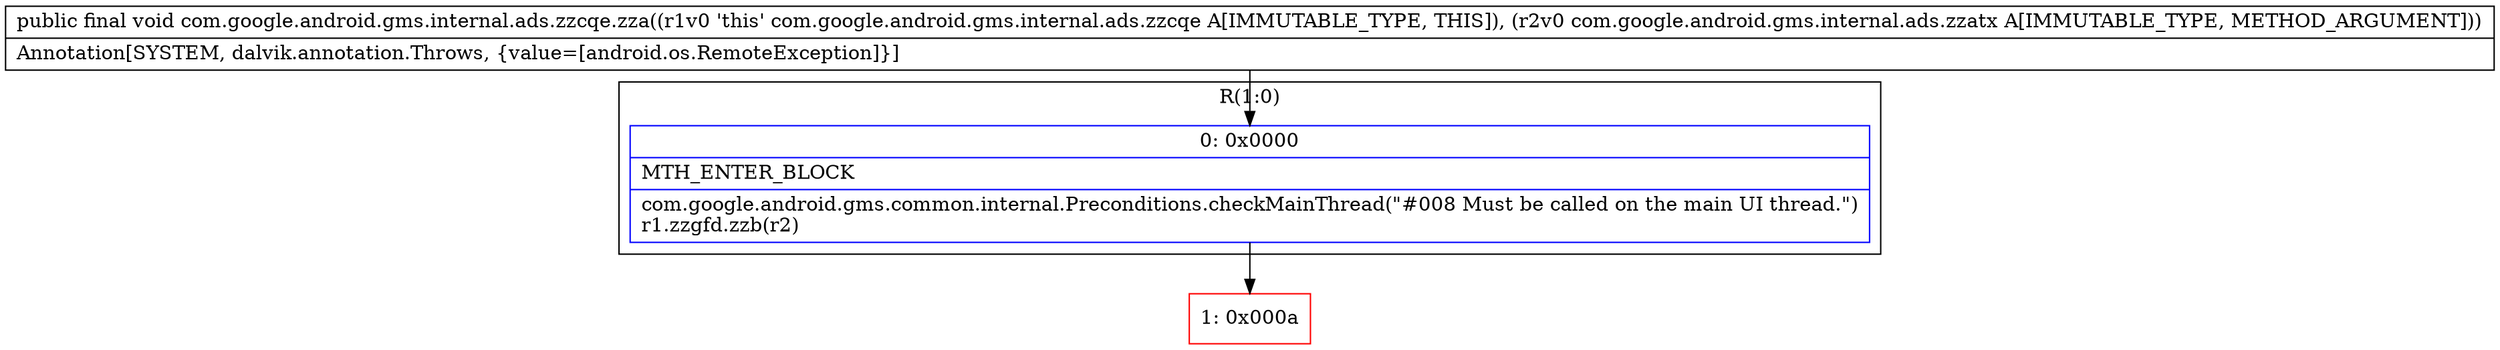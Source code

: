 digraph "CFG forcom.google.android.gms.internal.ads.zzcqe.zza(Lcom\/google\/android\/gms\/internal\/ads\/zzatx;)V" {
subgraph cluster_Region_1998569380 {
label = "R(1:0)";
node [shape=record,color=blue];
Node_0 [shape=record,label="{0\:\ 0x0000|MTH_ENTER_BLOCK\l|com.google.android.gms.common.internal.Preconditions.checkMainThread(\"#008 Must be called on the main UI thread.\")\lr1.zzgfd.zzb(r2)\l}"];
}
Node_1 [shape=record,color=red,label="{1\:\ 0x000a}"];
MethodNode[shape=record,label="{public final void com.google.android.gms.internal.ads.zzcqe.zza((r1v0 'this' com.google.android.gms.internal.ads.zzcqe A[IMMUTABLE_TYPE, THIS]), (r2v0 com.google.android.gms.internal.ads.zzatx A[IMMUTABLE_TYPE, METHOD_ARGUMENT]))  | Annotation[SYSTEM, dalvik.annotation.Throws, \{value=[android.os.RemoteException]\}]\l}"];
MethodNode -> Node_0;
Node_0 -> Node_1;
}


